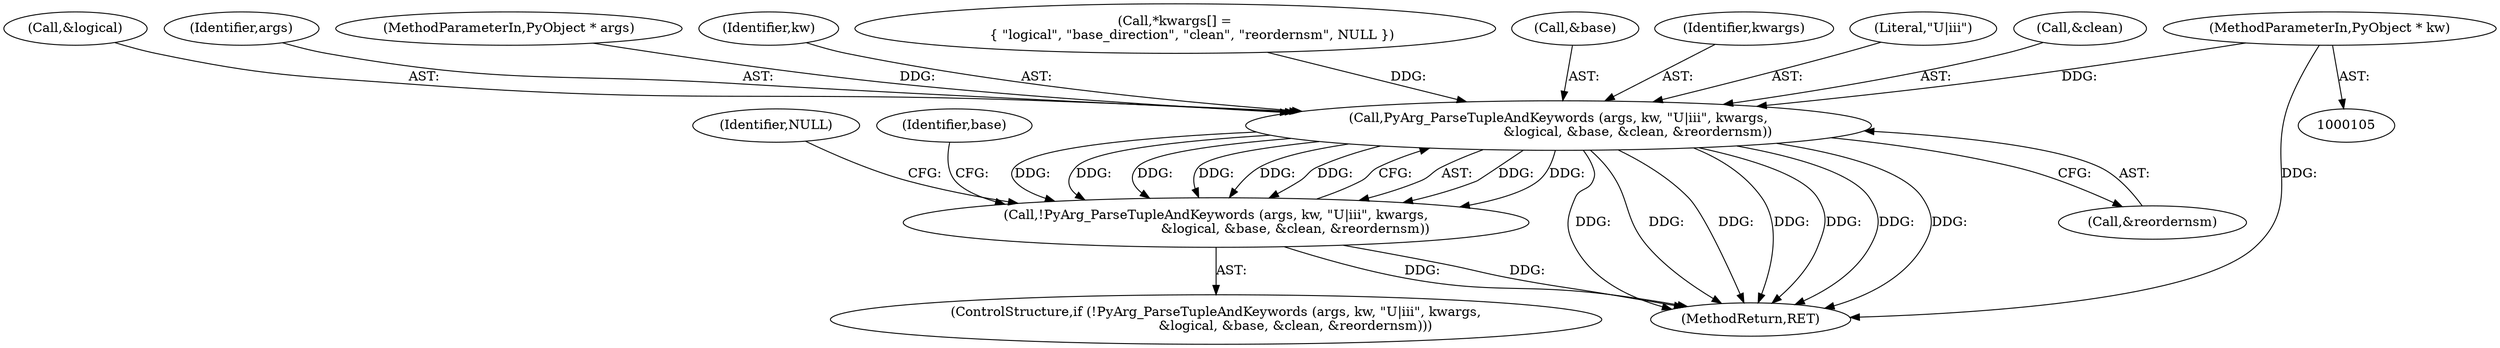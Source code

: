 digraph "0_pyfribidi_d2860c655357975e7b32d84e6b45e98f0dcecd7a_2@pointer" {
"1000108" [label="(MethodParameterIn,PyObject * kw)"];
"1000131" [label="(Call,PyArg_ParseTupleAndKeywords (args, kw, \"U|iii\", kwargs,\n                                      &logical, &base, &clean, &reordernsm))"];
"1000130" [label="(Call,!PyArg_ParseTupleAndKeywords (args, kw, \"U|iii\", kwargs,\n                                      &logical, &base, &clean, &reordernsm))"];
"1000131" [label="(Call,PyArg_ParseTupleAndKeywords (args, kw, \"U|iii\", kwargs,\n                                      &logical, &base, &clean, &reordernsm))"];
"1000134" [label="(Literal,\"U|iii\")"];
"1000146" [label="(Identifier,NULL)"];
"1000140" [label="(Call,&clean)"];
"1000130" [label="(Call,!PyArg_ParseTupleAndKeywords (args, kw, \"U|iii\", kwargs,\n                                      &logical, &base, &clean, &reordernsm))"];
"1000142" [label="(Call,&reordernsm)"];
"1000108" [label="(MethodParameterIn,PyObject * kw)"];
"1000136" [label="(Call,&logical)"];
"1000132" [label="(Identifier,args)"];
"1000107" [label="(MethodParameterIn,PyObject * args)"];
"1000151" [label="(Identifier,base)"];
"1000133" [label="(Identifier,kw)"];
"1000127" [label="(Call,*kwargs[] =\n        { \"logical\", \"base_direction\", \"clean\", \"reordernsm\", NULL })"];
"1000129" [label="(ControlStructure,if (!PyArg_ParseTupleAndKeywords (args, kw, \"U|iii\", kwargs,\n                                      &logical, &base, &clean, &reordernsm)))"];
"1000172" [label="(MethodReturn,RET)"];
"1000138" [label="(Call,&base)"];
"1000135" [label="(Identifier,kwargs)"];
"1000108" -> "1000105"  [label="AST: "];
"1000108" -> "1000172"  [label="DDG: "];
"1000108" -> "1000131"  [label="DDG: "];
"1000131" -> "1000130"  [label="AST: "];
"1000131" -> "1000142"  [label="CFG: "];
"1000132" -> "1000131"  [label="AST: "];
"1000133" -> "1000131"  [label="AST: "];
"1000134" -> "1000131"  [label="AST: "];
"1000135" -> "1000131"  [label="AST: "];
"1000136" -> "1000131"  [label="AST: "];
"1000138" -> "1000131"  [label="AST: "];
"1000140" -> "1000131"  [label="AST: "];
"1000142" -> "1000131"  [label="AST: "];
"1000130" -> "1000131"  [label="CFG: "];
"1000131" -> "1000172"  [label="DDG: "];
"1000131" -> "1000172"  [label="DDG: "];
"1000131" -> "1000172"  [label="DDG: "];
"1000131" -> "1000172"  [label="DDG: "];
"1000131" -> "1000172"  [label="DDG: "];
"1000131" -> "1000172"  [label="DDG: "];
"1000131" -> "1000172"  [label="DDG: "];
"1000131" -> "1000130"  [label="DDG: "];
"1000131" -> "1000130"  [label="DDG: "];
"1000131" -> "1000130"  [label="DDG: "];
"1000131" -> "1000130"  [label="DDG: "];
"1000131" -> "1000130"  [label="DDG: "];
"1000131" -> "1000130"  [label="DDG: "];
"1000131" -> "1000130"  [label="DDG: "];
"1000131" -> "1000130"  [label="DDG: "];
"1000107" -> "1000131"  [label="DDG: "];
"1000127" -> "1000131"  [label="DDG: "];
"1000130" -> "1000129"  [label="AST: "];
"1000146" -> "1000130"  [label="CFG: "];
"1000151" -> "1000130"  [label="CFG: "];
"1000130" -> "1000172"  [label="DDG: "];
"1000130" -> "1000172"  [label="DDG: "];
}
